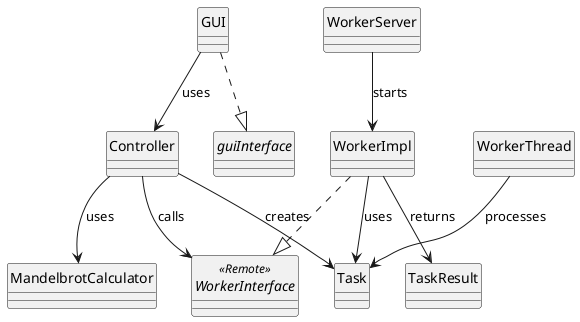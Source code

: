 @startuml
skinparam style strictuml
skinparam classAttributeIconSize 0

' Interfaces
interface guiInterface
interface WorkerInterface <<Remote>>

' Klassen
class GUI
class Controller
class MandelbrotCalculator
class Task
class TaskResult
class WorkerImpl
class WorkerThread
class WorkerServer

' Beziehungen
GUI ..|> guiInterface
GUI --> Controller : uses
Controller --> MandelbrotCalculator : uses
Controller --> Task : creates
Controller --> WorkerInterface : calls
WorkerImpl ..|> WorkerInterface
WorkerImpl --> Task : uses
WorkerImpl --> TaskResult : returns
WorkerThread --> Task : processes
WorkerServer --> WorkerImpl : starts

@enduml

